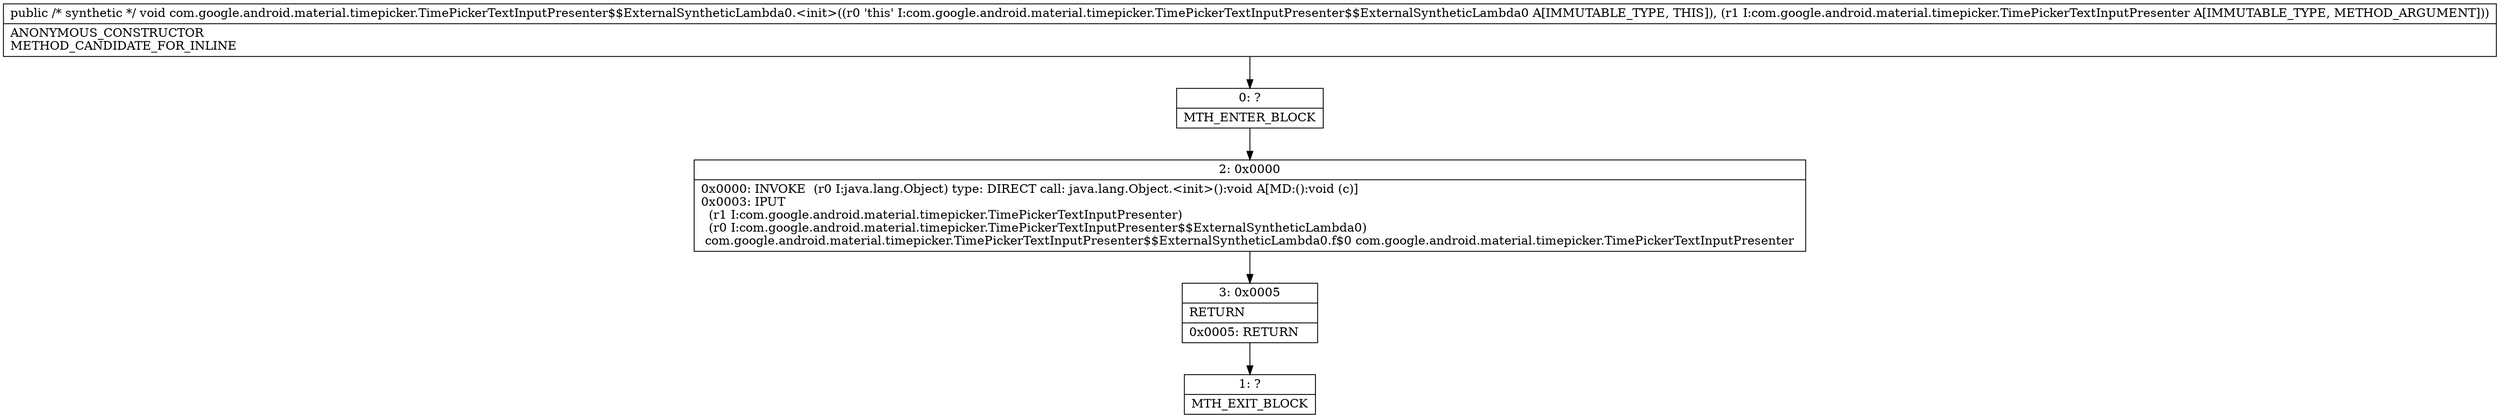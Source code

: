 digraph "CFG forcom.google.android.material.timepicker.TimePickerTextInputPresenter$$ExternalSyntheticLambda0.\<init\>(Lcom\/google\/android\/material\/timepicker\/TimePickerTextInputPresenter;)V" {
Node_0 [shape=record,label="{0\:\ ?|MTH_ENTER_BLOCK\l}"];
Node_2 [shape=record,label="{2\:\ 0x0000|0x0000: INVOKE  (r0 I:java.lang.Object) type: DIRECT call: java.lang.Object.\<init\>():void A[MD:():void (c)]\l0x0003: IPUT  \l  (r1 I:com.google.android.material.timepicker.TimePickerTextInputPresenter)\l  (r0 I:com.google.android.material.timepicker.TimePickerTextInputPresenter$$ExternalSyntheticLambda0)\l com.google.android.material.timepicker.TimePickerTextInputPresenter$$ExternalSyntheticLambda0.f$0 com.google.android.material.timepicker.TimePickerTextInputPresenter \l}"];
Node_3 [shape=record,label="{3\:\ 0x0005|RETURN\l|0x0005: RETURN   \l}"];
Node_1 [shape=record,label="{1\:\ ?|MTH_EXIT_BLOCK\l}"];
MethodNode[shape=record,label="{public \/* synthetic *\/ void com.google.android.material.timepicker.TimePickerTextInputPresenter$$ExternalSyntheticLambda0.\<init\>((r0 'this' I:com.google.android.material.timepicker.TimePickerTextInputPresenter$$ExternalSyntheticLambda0 A[IMMUTABLE_TYPE, THIS]), (r1 I:com.google.android.material.timepicker.TimePickerTextInputPresenter A[IMMUTABLE_TYPE, METHOD_ARGUMENT]))  | ANONYMOUS_CONSTRUCTOR\lMETHOD_CANDIDATE_FOR_INLINE\l}"];
MethodNode -> Node_0;Node_0 -> Node_2;
Node_2 -> Node_3;
Node_3 -> Node_1;
}

